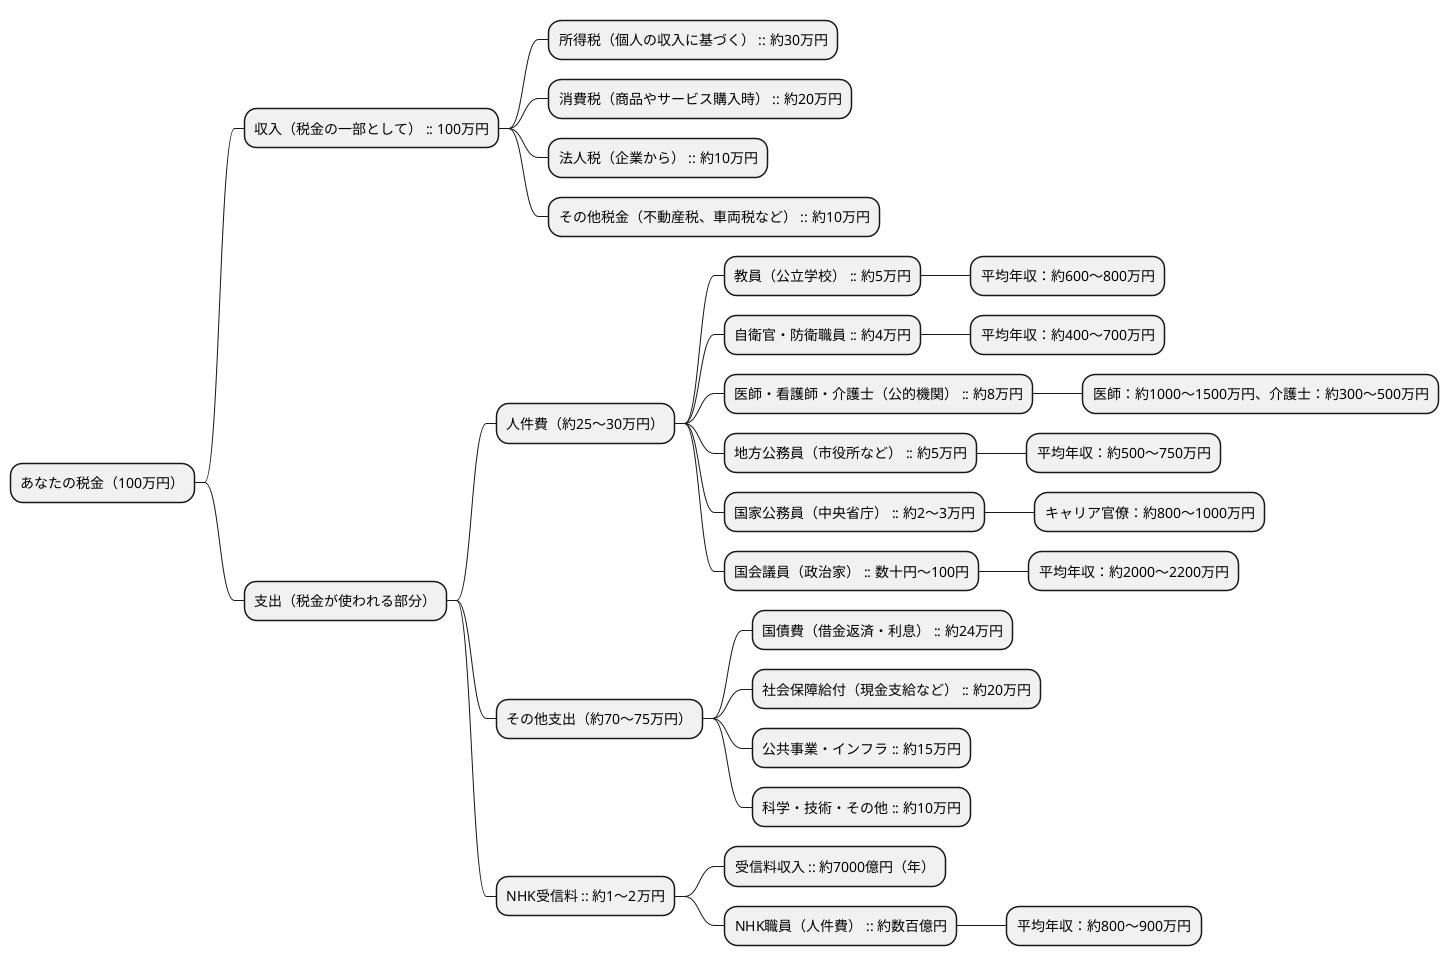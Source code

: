 @startmindmap
* あなたの税金（100万円）
** 収入（税金の一部として） :: 100万円
*** 所得税（個人の収入に基づく） :: 約30万円
*** 消費税（商品やサービス購入時） :: 約20万円
*** 法人税（企業から） :: 約10万円
*** その他税金（不動産税、車両税など） :: 約10万円
** 支出（税金が使われる部分）
*** 人件費（約25〜30万円）
**** 教員（公立学校） :: 約5万円
***** 平均年収：約600〜800万円
**** 自衛官・防衛職員 :: 約4万円
***** 平均年収：約400〜700万円
**** 医師・看護師・介護士（公的機関） :: 約8万円
***** 医師：約1000〜1500万円、介護士：約300〜500万円
**** 地方公務員（市役所など） :: 約5万円
***** 平均年収：約500〜750万円
**** 国家公務員（中央省庁） :: 約2〜3万円
***** キャリア官僚：約800〜1000万円
**** 国会議員（政治家） :: 数十円〜100円
***** 平均年収：約2000〜2200万円
*** その他支出（約70〜75万円）
**** 国債費（借金返済・利息） :: 約24万円
**** 社会保障給付（現金支給など） :: 約20万円
**** 公共事業・インフラ :: 約15万円
**** 科学・技術・その他 :: 約10万円
*** NHK受信料 :: 約1〜2万円
**** 受信料収入 :: 約7000億円（年）
**** NHK職員（人件費） :: 約数百億円
***** 平均年収：約800〜900万円
@endmindmap